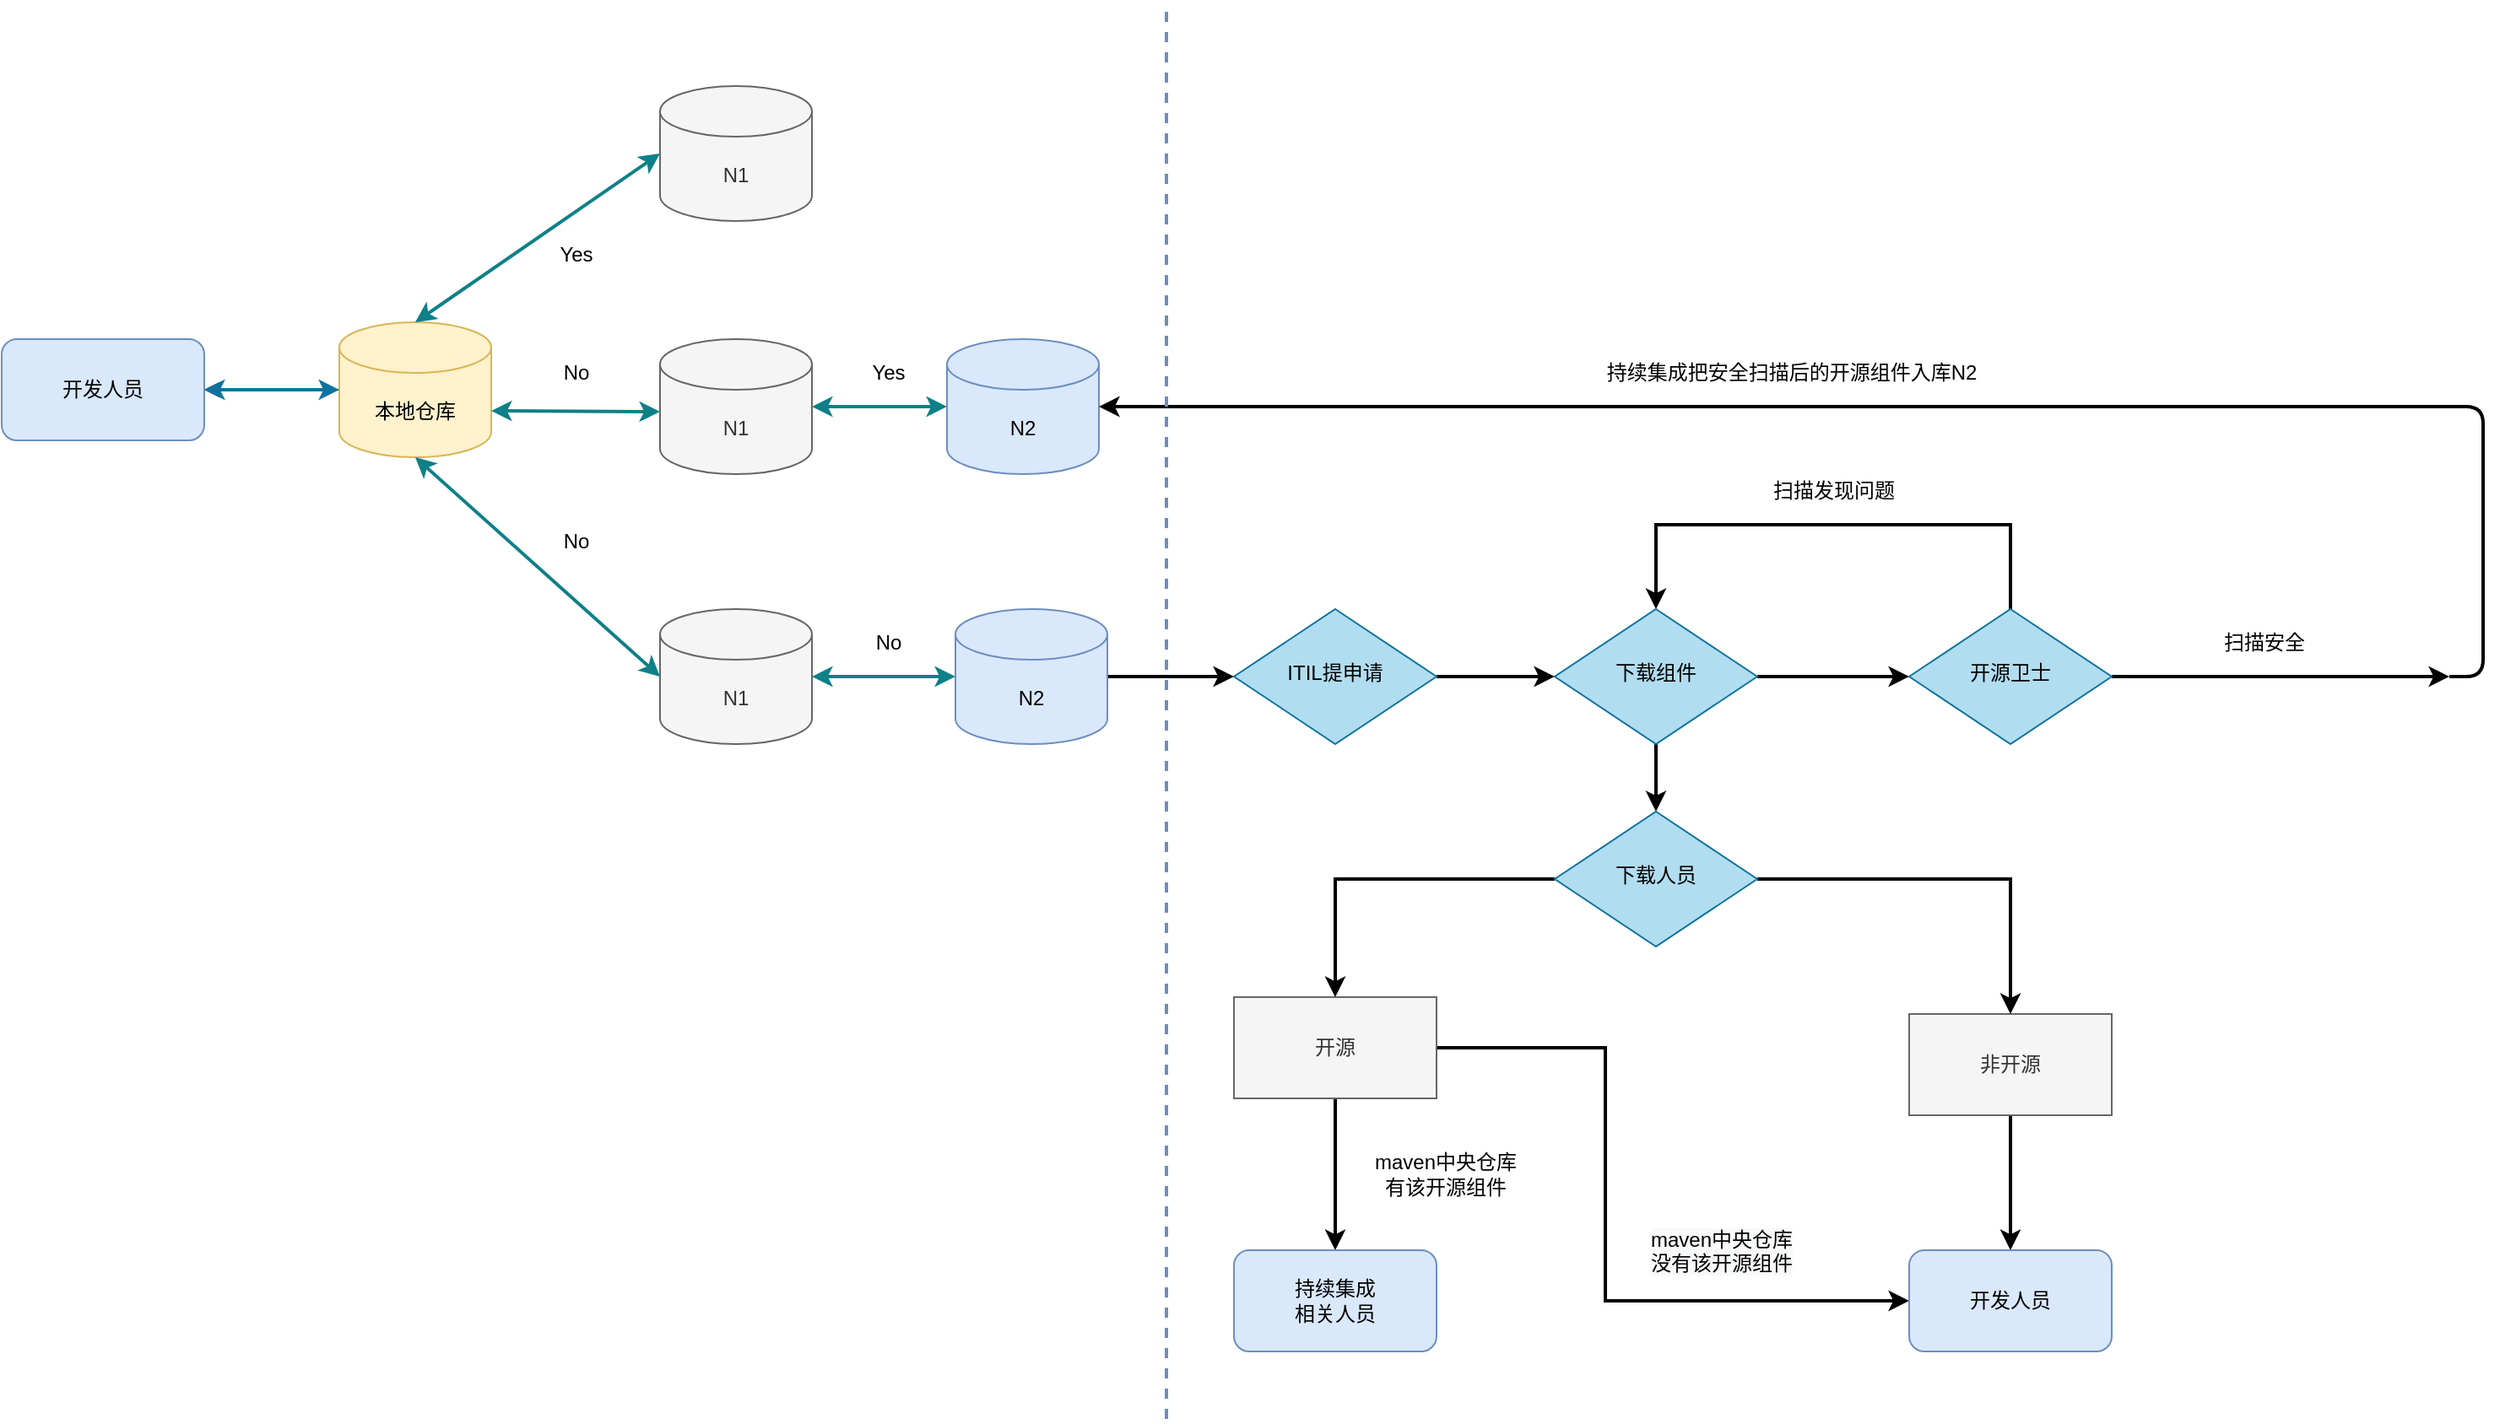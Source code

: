 <mxfile version="13.7.3" type="github"><diagram id="C5RBs43oDa-KdzZeNtuy" name="Page-1"><mxGraphModel dx="1038" dy="532" grid="1" gridSize="10" guides="1" tooltips="1" connect="1" arrows="1" fold="1" page="1" pageScale="1" pageWidth="827" pageHeight="1169" math="0" shadow="0"><root><mxCell id="WIyWlLk6GJQsqaUBKTNV-0"/><mxCell id="WIyWlLk6GJQsqaUBKTNV-1" parent="WIyWlLk6GJQsqaUBKTNV-0"/><mxCell id="p-poBL5CAFz2ABC6DZPX-92" value="" style="edgeStyle=orthogonalEdgeStyle;rounded=0;orthogonalLoop=1;jettySize=auto;html=1;" edge="1" parent="WIyWlLk6GJQsqaUBKTNV-1" source="p-poBL5CAFz2ABC6DZPX-26" target="p-poBL5CAFz2ABC6DZPX-91"><mxGeometry relative="1" as="geometry"/></mxCell><mxCell id="p-poBL5CAFz2ABC6DZPX-26" value="本地仓库" style="shape=cylinder3;whiteSpace=wrap;html=1;boundedLbl=1;backgroundOutline=1;size=15;fillColor=#fff2cc;strokeColor=#d6b656;" vertex="1" parent="WIyWlLk6GJQsqaUBKTNV-1"><mxGeometry x="210" y="950" width="90" height="80" as="geometry"/></mxCell><mxCell id="p-poBL5CAFz2ABC6DZPX-27" value="N1" style="shape=cylinder3;whiteSpace=wrap;html=1;boundedLbl=1;backgroundOutline=1;size=15;fillColor=#f5f5f5;strokeColor=#666666;fontColor=#333333;" vertex="1" parent="WIyWlLk6GJQsqaUBKTNV-1"><mxGeometry x="400" y="810" width="90" height="80" as="geometry"/></mxCell><mxCell id="p-poBL5CAFz2ABC6DZPX-34" value="Yes" style="text;html=1;align=center;verticalAlign=middle;resizable=0;points=[];autosize=1;" vertex="1" parent="WIyWlLk6GJQsqaUBKTNV-1"><mxGeometry x="330" y="900" width="40" height="20" as="geometry"/></mxCell><mxCell id="p-poBL5CAFz2ABC6DZPX-35" value="" style="endArrow=classic;startArrow=classic;html=1;entryX=0.5;entryY=1;entryDx=0;entryDy=0;entryPerimeter=0;fillColor=#b0e3e6;strokeColor=#0e8088;strokeWidth=2;exitX=0;exitY=0.5;exitDx=0;exitDy=0;exitPerimeter=0;" edge="1" parent="WIyWlLk6GJQsqaUBKTNV-1" source="p-poBL5CAFz2ABC6DZPX-40" target="p-poBL5CAFz2ABC6DZPX-26"><mxGeometry width="50" height="50" relative="1" as="geometry"><mxPoint x="400" y="1150" as="sourcePoint"/><mxPoint x="580" y="1100" as="targetPoint"/></mxGeometry></mxCell><mxCell id="p-poBL5CAFz2ABC6DZPX-36" value="" style="endArrow=classic;startArrow=classic;html=1;exitX=0.5;exitY=0;exitDx=0;exitDy=0;exitPerimeter=0;fillColor=#b0e3e6;strokeColor=#0e8088;strokeWidth=2;" edge="1" parent="WIyWlLk6GJQsqaUBKTNV-1" source="p-poBL5CAFz2ABC6DZPX-26"><mxGeometry width="50" height="50" relative="1" as="geometry"><mxPoint x="530" y="1030" as="sourcePoint"/><mxPoint x="400" y="850" as="targetPoint"/></mxGeometry></mxCell><mxCell id="p-poBL5CAFz2ABC6DZPX-37" value="" style="endArrow=classic;startArrow=classic;html=1;exitX=1;exitY=0;exitDx=0;exitDy=52.5;exitPerimeter=0;fillColor=#b0e3e6;strokeColor=#0e8088;strokeWidth=2;" edge="1" parent="WIyWlLk6GJQsqaUBKTNV-1" source="p-poBL5CAFz2ABC6DZPX-26"><mxGeometry width="50" height="50" relative="1" as="geometry"><mxPoint x="320" y="1020" as="sourcePoint"/><mxPoint x="400" y="1003" as="targetPoint"/></mxGeometry></mxCell><mxCell id="p-poBL5CAFz2ABC6DZPX-38" value="No" style="text;html=1;align=center;verticalAlign=middle;resizable=0;points=[];autosize=1;" vertex="1" parent="WIyWlLk6GJQsqaUBKTNV-1"><mxGeometry x="330" y="970" width="40" height="20" as="geometry"/></mxCell><mxCell id="p-poBL5CAFz2ABC6DZPX-40" value="N1" style="shape=cylinder3;whiteSpace=wrap;html=1;boundedLbl=1;backgroundOutline=1;size=15;fillColor=#f5f5f5;strokeColor=#666666;fontColor=#333333;" vertex="1" parent="WIyWlLk6GJQsqaUBKTNV-1"><mxGeometry x="400" y="1120" width="90" height="80" as="geometry"/></mxCell><mxCell id="p-poBL5CAFz2ABC6DZPX-41" value="N1" style="shape=cylinder3;whiteSpace=wrap;html=1;boundedLbl=1;backgroundOutline=1;size=15;fillColor=#f5f5f5;strokeColor=#666666;fontColor=#333333;" vertex="1" parent="WIyWlLk6GJQsqaUBKTNV-1"><mxGeometry x="400" y="960" width="90" height="80" as="geometry"/></mxCell><mxCell id="p-poBL5CAFz2ABC6DZPX-42" value="N2" style="shape=cylinder3;whiteSpace=wrap;html=1;boundedLbl=1;backgroundOutline=1;size=15;fillColor=#dae8fc;strokeColor=#6c8ebf;" vertex="1" parent="WIyWlLk6GJQsqaUBKTNV-1"><mxGeometry x="570" y="960" width="90" height="80" as="geometry"/></mxCell><mxCell id="p-poBL5CAFz2ABC6DZPX-43" value="" style="endArrow=classic;startArrow=classic;html=1;exitX=1;exitY=0.5;exitDx=0;exitDy=0;exitPerimeter=0;entryX=0;entryY=0.5;entryDx=0;entryDy=0;entryPerimeter=0;fillColor=#b0e3e6;strokeColor=#0e8088;strokeWidth=2;" edge="1" parent="WIyWlLk6GJQsqaUBKTNV-1" source="p-poBL5CAFz2ABC6DZPX-41" target="p-poBL5CAFz2ABC6DZPX-42"><mxGeometry width="50" height="50" relative="1" as="geometry"><mxPoint x="530" y="1030" as="sourcePoint"/><mxPoint x="580" y="980" as="targetPoint"/></mxGeometry></mxCell><mxCell id="p-poBL5CAFz2ABC6DZPX-44" value="Yes" style="text;html=1;align=center;verticalAlign=middle;resizable=0;points=[];autosize=1;" vertex="1" parent="WIyWlLk6GJQsqaUBKTNV-1"><mxGeometry x="515" y="970" width="40" height="20" as="geometry"/></mxCell><mxCell id="p-poBL5CAFz2ABC6DZPX-85" style="edgeStyle=orthogonalEdgeStyle;rounded=0;orthogonalLoop=1;jettySize=auto;html=1;entryX=0;entryY=0.5;entryDx=0;entryDy=0;strokeWidth=2;" edge="1" parent="WIyWlLk6GJQsqaUBKTNV-1" source="p-poBL5CAFz2ABC6DZPX-46" target="p-poBL5CAFz2ABC6DZPX-84"><mxGeometry relative="1" as="geometry"/></mxCell><mxCell id="p-poBL5CAFz2ABC6DZPX-46" value="N2" style="shape=cylinder3;whiteSpace=wrap;html=1;boundedLbl=1;backgroundOutline=1;size=15;fillColor=#dae8fc;strokeColor=#6c8ebf;" vertex="1" parent="WIyWlLk6GJQsqaUBKTNV-1"><mxGeometry x="575" y="1120" width="90" height="80" as="geometry"/></mxCell><mxCell id="p-poBL5CAFz2ABC6DZPX-47" value="No" style="text;html=1;align=center;verticalAlign=middle;resizable=0;points=[];autosize=1;" vertex="1" parent="WIyWlLk6GJQsqaUBKTNV-1"><mxGeometry x="330" y="1070" width="40" height="20" as="geometry"/></mxCell><mxCell id="p-poBL5CAFz2ABC6DZPX-48" value="" style="endArrow=classic;startArrow=classic;html=1;exitX=1;exitY=0.5;exitDx=0;exitDy=0;exitPerimeter=0;entryX=0;entryY=0.5;entryDx=0;entryDy=0;entryPerimeter=0;strokeWidth=2;fillColor=#b0e3e6;strokeColor=#0e8088;" edge="1" parent="WIyWlLk6GJQsqaUBKTNV-1" source="p-poBL5CAFz2ABC6DZPX-40" target="p-poBL5CAFz2ABC6DZPX-46"><mxGeometry width="50" height="50" relative="1" as="geometry"><mxPoint x="530" y="1200" as="sourcePoint"/><mxPoint x="580" y="1150" as="targetPoint"/></mxGeometry></mxCell><mxCell id="p-poBL5CAFz2ABC6DZPX-49" value="No" style="text;html=1;align=center;verticalAlign=middle;resizable=0;points=[];autosize=1;" vertex="1" parent="WIyWlLk6GJQsqaUBKTNV-1"><mxGeometry x="515" y="1130" width="40" height="20" as="geometry"/></mxCell><mxCell id="p-poBL5CAFz2ABC6DZPX-65" value="" style="endArrow=classic;html=1;exitX=1;exitY=0.5;exitDx=0;exitDy=0;entryX=1;entryY=0.5;entryDx=0;entryDy=0;entryPerimeter=0;strokeWidth=2;" edge="1" parent="WIyWlLk6GJQsqaUBKTNV-1" target="p-poBL5CAFz2ABC6DZPX-42"><mxGeometry width="50" height="50" relative="1" as="geometry"><mxPoint x="1460" y="1160" as="sourcePoint"/><mxPoint x="1190" y="1020" as="targetPoint"/><Array as="points"><mxPoint x="1480" y="1160"/><mxPoint x="1480" y="1080"/><mxPoint x="1480" y="1000"/></Array></mxGeometry></mxCell><mxCell id="p-poBL5CAFz2ABC6DZPX-66" value="持续集成把安全扫描后的开源组件入库N2" style="text;html=1;align=center;verticalAlign=middle;resizable=0;points=[];autosize=1;" vertex="1" parent="WIyWlLk6GJQsqaUBKTNV-1"><mxGeometry x="915" y="970" width="310" height="20" as="geometry"/></mxCell><mxCell id="p-poBL5CAFz2ABC6DZPX-68" value="" style="endArrow=classic;startArrow=classic;html=1;exitX=1;exitY=0.5;exitDx=0;exitDy=0;fillColor=#b1ddf0;strokeColor=#10739e;strokeWidth=2;" edge="1" parent="WIyWlLk6GJQsqaUBKTNV-1"><mxGeometry width="50" height="50" relative="1" as="geometry"><mxPoint x="130" y="990" as="sourcePoint"/><mxPoint x="210" y="990" as="targetPoint"/></mxGeometry></mxCell><mxCell id="p-poBL5CAFz2ABC6DZPX-101" style="edgeStyle=orthogonalEdgeStyle;rounded=0;orthogonalLoop=1;jettySize=auto;html=1;entryX=0;entryY=0.5;entryDx=0;entryDy=0;strokeWidth=2;" edge="1" parent="WIyWlLk6GJQsqaUBKTNV-1" source="p-poBL5CAFz2ABC6DZPX-84" target="p-poBL5CAFz2ABC6DZPX-96"><mxGeometry relative="1" as="geometry"/></mxCell><mxCell id="p-poBL5CAFz2ABC6DZPX-84" value="ITIL提申请" style="rhombus;whiteSpace=wrap;html=1;shadow=0;fontFamily=Helvetica;fontSize=12;align=center;strokeWidth=1;spacing=6;spacingTop=-4;fillColor=#b1ddf0;strokeColor=#10739e;" vertex="1" parent="WIyWlLk6GJQsqaUBKTNV-1"><mxGeometry x="740" y="1120" width="120" height="80" as="geometry"/></mxCell><mxCell id="p-poBL5CAFz2ABC6DZPX-91" value="开发人员" style="rounded=1;whiteSpace=wrap;html=1;fillColor=#dae8fc;strokeColor=#6c8ebf;" vertex="1" parent="WIyWlLk6GJQsqaUBKTNV-1"><mxGeometry x="10" y="960" width="120" height="60" as="geometry"/></mxCell><mxCell id="p-poBL5CAFz2ABC6DZPX-97" style="edgeStyle=orthogonalEdgeStyle;rounded=0;orthogonalLoop=1;jettySize=auto;html=1;strokeWidth=2;" edge="1" parent="WIyWlLk6GJQsqaUBKTNV-1" source="p-poBL5CAFz2ABC6DZPX-93"><mxGeometry relative="1" as="geometry"><mxPoint x="1460" y="1160" as="targetPoint"/></mxGeometry></mxCell><mxCell id="p-poBL5CAFz2ABC6DZPX-99" style="edgeStyle=orthogonalEdgeStyle;rounded=0;orthogonalLoop=1;jettySize=auto;html=1;strokeWidth=2;entryX=0.5;entryY=0;entryDx=0;entryDy=0;" edge="1" parent="WIyWlLk6GJQsqaUBKTNV-1" source="p-poBL5CAFz2ABC6DZPX-93" target="p-poBL5CAFz2ABC6DZPX-96"><mxGeometry relative="1" as="geometry"><mxPoint x="990" y="1090" as="targetPoint"/><Array as="points"><mxPoint x="1200" y="1070"/><mxPoint x="990" y="1070"/></Array></mxGeometry></mxCell><mxCell id="p-poBL5CAFz2ABC6DZPX-93" value="开源卫士" style="rhombus;whiteSpace=wrap;html=1;shadow=0;fontFamily=Helvetica;fontSize=12;align=center;strokeWidth=1;spacing=6;spacingTop=-4;fillColor=#b1ddf0;strokeColor=#10739e;" vertex="1" parent="WIyWlLk6GJQsqaUBKTNV-1"><mxGeometry x="1140" y="1120" width="120" height="80" as="geometry"/></mxCell><mxCell id="p-poBL5CAFz2ABC6DZPX-102" style="edgeStyle=orthogonalEdgeStyle;rounded=0;orthogonalLoop=1;jettySize=auto;html=1;entryX=0;entryY=0.5;entryDx=0;entryDy=0;strokeWidth=2;" edge="1" parent="WIyWlLk6GJQsqaUBKTNV-1" source="p-poBL5CAFz2ABC6DZPX-96" target="p-poBL5CAFz2ABC6DZPX-93"><mxGeometry relative="1" as="geometry"/></mxCell><mxCell id="p-poBL5CAFz2ABC6DZPX-126" style="edgeStyle=orthogonalEdgeStyle;rounded=0;orthogonalLoop=1;jettySize=auto;html=1;entryX=0.5;entryY=0;entryDx=0;entryDy=0;strokeWidth=2;" edge="1" parent="WIyWlLk6GJQsqaUBKTNV-1" source="p-poBL5CAFz2ABC6DZPX-96" target="p-poBL5CAFz2ABC6DZPX-125"><mxGeometry relative="1" as="geometry"/></mxCell><mxCell id="p-poBL5CAFz2ABC6DZPX-96" value="下载组件" style="rhombus;whiteSpace=wrap;html=1;shadow=0;fontFamily=Helvetica;fontSize=12;align=center;strokeWidth=1;spacing=6;spacingTop=-4;fillColor=#b1ddf0;strokeColor=#10739e;" vertex="1" parent="WIyWlLk6GJQsqaUBKTNV-1"><mxGeometry x="930" y="1120" width="120" height="80" as="geometry"/></mxCell><mxCell id="p-poBL5CAFz2ABC6DZPX-98" value="扫描安全" style="text;html=1;align=center;verticalAlign=middle;resizable=0;points=[];autosize=1;" vertex="1" parent="WIyWlLk6GJQsqaUBKTNV-1"><mxGeometry x="1310" y="1130" width="80" height="20" as="geometry"/></mxCell><mxCell id="p-poBL5CAFz2ABC6DZPX-100" value="扫描发现问题" style="text;html=1;align=center;verticalAlign=middle;resizable=0;points=[];autosize=1;" vertex="1" parent="WIyWlLk6GJQsqaUBKTNV-1"><mxGeometry x="1040" y="1040" width="110" height="20" as="geometry"/></mxCell><mxCell id="p-poBL5CAFz2ABC6DZPX-129" style="edgeStyle=orthogonalEdgeStyle;rounded=0;orthogonalLoop=1;jettySize=auto;html=1;entryX=0.5;entryY=0;entryDx=0;entryDy=0;strokeWidth=2;" edge="1" parent="WIyWlLk6GJQsqaUBKTNV-1" source="p-poBL5CAFz2ABC6DZPX-105" target="p-poBL5CAFz2ABC6DZPX-117"><mxGeometry relative="1" as="geometry"/></mxCell><mxCell id="p-poBL5CAFz2ABC6DZPX-131" style="edgeStyle=orthogonalEdgeStyle;rounded=0;orthogonalLoop=1;jettySize=auto;html=1;entryX=0;entryY=0.5;entryDx=0;entryDy=0;strokeWidth=2;" edge="1" parent="WIyWlLk6GJQsqaUBKTNV-1" source="p-poBL5CAFz2ABC6DZPX-105" target="p-poBL5CAFz2ABC6DZPX-118"><mxGeometry relative="1" as="geometry"><Array as="points"><mxPoint x="960" y="1380"/><mxPoint x="960" y="1530"/></Array></mxGeometry></mxCell><mxCell id="p-poBL5CAFz2ABC6DZPX-105" value="开源" style="rounded=0;whiteSpace=wrap;html=1;fillColor=#f5f5f5;strokeColor=#666666;fontColor=#333333;" vertex="1" parent="WIyWlLk6GJQsqaUBKTNV-1"><mxGeometry x="740" y="1350" width="120" height="60" as="geometry"/></mxCell><mxCell id="p-poBL5CAFz2ABC6DZPX-130" style="edgeStyle=orthogonalEdgeStyle;rounded=0;orthogonalLoop=1;jettySize=auto;html=1;entryX=0.5;entryY=0;entryDx=0;entryDy=0;strokeWidth=2;" edge="1" parent="WIyWlLk6GJQsqaUBKTNV-1" source="p-poBL5CAFz2ABC6DZPX-106" target="p-poBL5CAFz2ABC6DZPX-118"><mxGeometry relative="1" as="geometry"/></mxCell><mxCell id="p-poBL5CAFz2ABC6DZPX-106" value="非开源" style="rounded=0;whiteSpace=wrap;html=1;fillColor=#f5f5f5;strokeColor=#666666;fontColor=#333333;" vertex="1" parent="WIyWlLk6GJQsqaUBKTNV-1"><mxGeometry x="1140" y="1360" width="120" height="60" as="geometry"/></mxCell><mxCell id="p-poBL5CAFz2ABC6DZPX-113" value="maven中央仓库&lt;br&gt;有该开源组件" style="text;html=1;align=center;verticalAlign=middle;resizable=0;points=[];autosize=1;" vertex="1" parent="WIyWlLk6GJQsqaUBKTNV-1"><mxGeometry x="800" y="1440" width="130" height="30" as="geometry"/></mxCell><mxCell id="p-poBL5CAFz2ABC6DZPX-115" value="&lt;span style=&quot;color: rgb(0 , 0 , 0) ; font-family: &amp;#34;helvetica&amp;#34; ; font-size: 12px ; font-style: normal ; font-weight: 400 ; letter-spacing: normal ; text-align: center ; text-indent: 0px ; text-transform: none ; word-spacing: 0px ; background-color: rgb(248 , 249 , 250) ; display: inline ; float: none&quot;&gt;maven中央仓库&lt;br&gt;没有该&lt;/span&gt;&lt;span style=&quot;color: rgb(0 , 0 , 0) ; font-family: &amp;#34;helvetica&amp;#34; ; font-size: 12px ; font-style: normal ; font-weight: 400 ; letter-spacing: normal ; text-align: center ; text-indent: 0px ; text-transform: none ; word-spacing: 0px ; background-color: rgb(248 , 249 , 250) ; display: inline ; float: none&quot;&gt;开源组件&lt;/span&gt;" style="text;whiteSpace=wrap;html=1;" vertex="1" parent="WIyWlLk6GJQsqaUBKTNV-1"><mxGeometry x="985" y="1480" width="170" height="40" as="geometry"/></mxCell><mxCell id="p-poBL5CAFz2ABC6DZPX-117" value="持续集成&lt;br&gt;相关人员" style="rounded=1;whiteSpace=wrap;html=1;fillColor=#dae8fc;strokeColor=#6c8ebf;" vertex="1" parent="WIyWlLk6GJQsqaUBKTNV-1"><mxGeometry x="740" y="1500" width="120" height="60" as="geometry"/></mxCell><mxCell id="p-poBL5CAFz2ABC6DZPX-118" value="开发人员" style="rounded=1;whiteSpace=wrap;html=1;fillColor=#dae8fc;strokeColor=#6c8ebf;" vertex="1" parent="WIyWlLk6GJQsqaUBKTNV-1"><mxGeometry x="1140" y="1500" width="120" height="60" as="geometry"/></mxCell><mxCell id="p-poBL5CAFz2ABC6DZPX-127" style="edgeStyle=orthogonalEdgeStyle;rounded=0;orthogonalLoop=1;jettySize=auto;html=1;entryX=0.5;entryY=0;entryDx=0;entryDy=0;strokeWidth=2;" edge="1" parent="WIyWlLk6GJQsqaUBKTNV-1" source="p-poBL5CAFz2ABC6DZPX-125" target="p-poBL5CAFz2ABC6DZPX-105"><mxGeometry relative="1" as="geometry"><Array as="points"><mxPoint x="800" y="1280"/></Array></mxGeometry></mxCell><mxCell id="p-poBL5CAFz2ABC6DZPX-128" style="edgeStyle=orthogonalEdgeStyle;rounded=0;orthogonalLoop=1;jettySize=auto;html=1;entryX=0.5;entryY=0;entryDx=0;entryDy=0;strokeWidth=2;" edge="1" parent="WIyWlLk6GJQsqaUBKTNV-1" source="p-poBL5CAFz2ABC6DZPX-125" target="p-poBL5CAFz2ABC6DZPX-106"><mxGeometry relative="1" as="geometry"/></mxCell><mxCell id="p-poBL5CAFz2ABC6DZPX-125" value="下载人员" style="rhombus;whiteSpace=wrap;html=1;shadow=0;fontFamily=Helvetica;fontSize=12;align=center;strokeWidth=1;spacing=6;spacingTop=-4;fillColor=#b1ddf0;strokeColor=#10739e;" vertex="1" parent="WIyWlLk6GJQsqaUBKTNV-1"><mxGeometry x="930" y="1240" width="120" height="80" as="geometry"/></mxCell><mxCell id="p-poBL5CAFz2ABC6DZPX-132" value="" style="endArrow=none;dashed=1;html=1;strokeWidth=2;fillColor=#dae8fc;strokeColor=#6c8ebf;" edge="1" parent="WIyWlLk6GJQsqaUBKTNV-1"><mxGeometry width="50" height="50" relative="1" as="geometry"><mxPoint x="700" y="1600" as="sourcePoint"/><mxPoint x="700" y="760" as="targetPoint"/></mxGeometry></mxCell></root></mxGraphModel></diagram></mxfile>